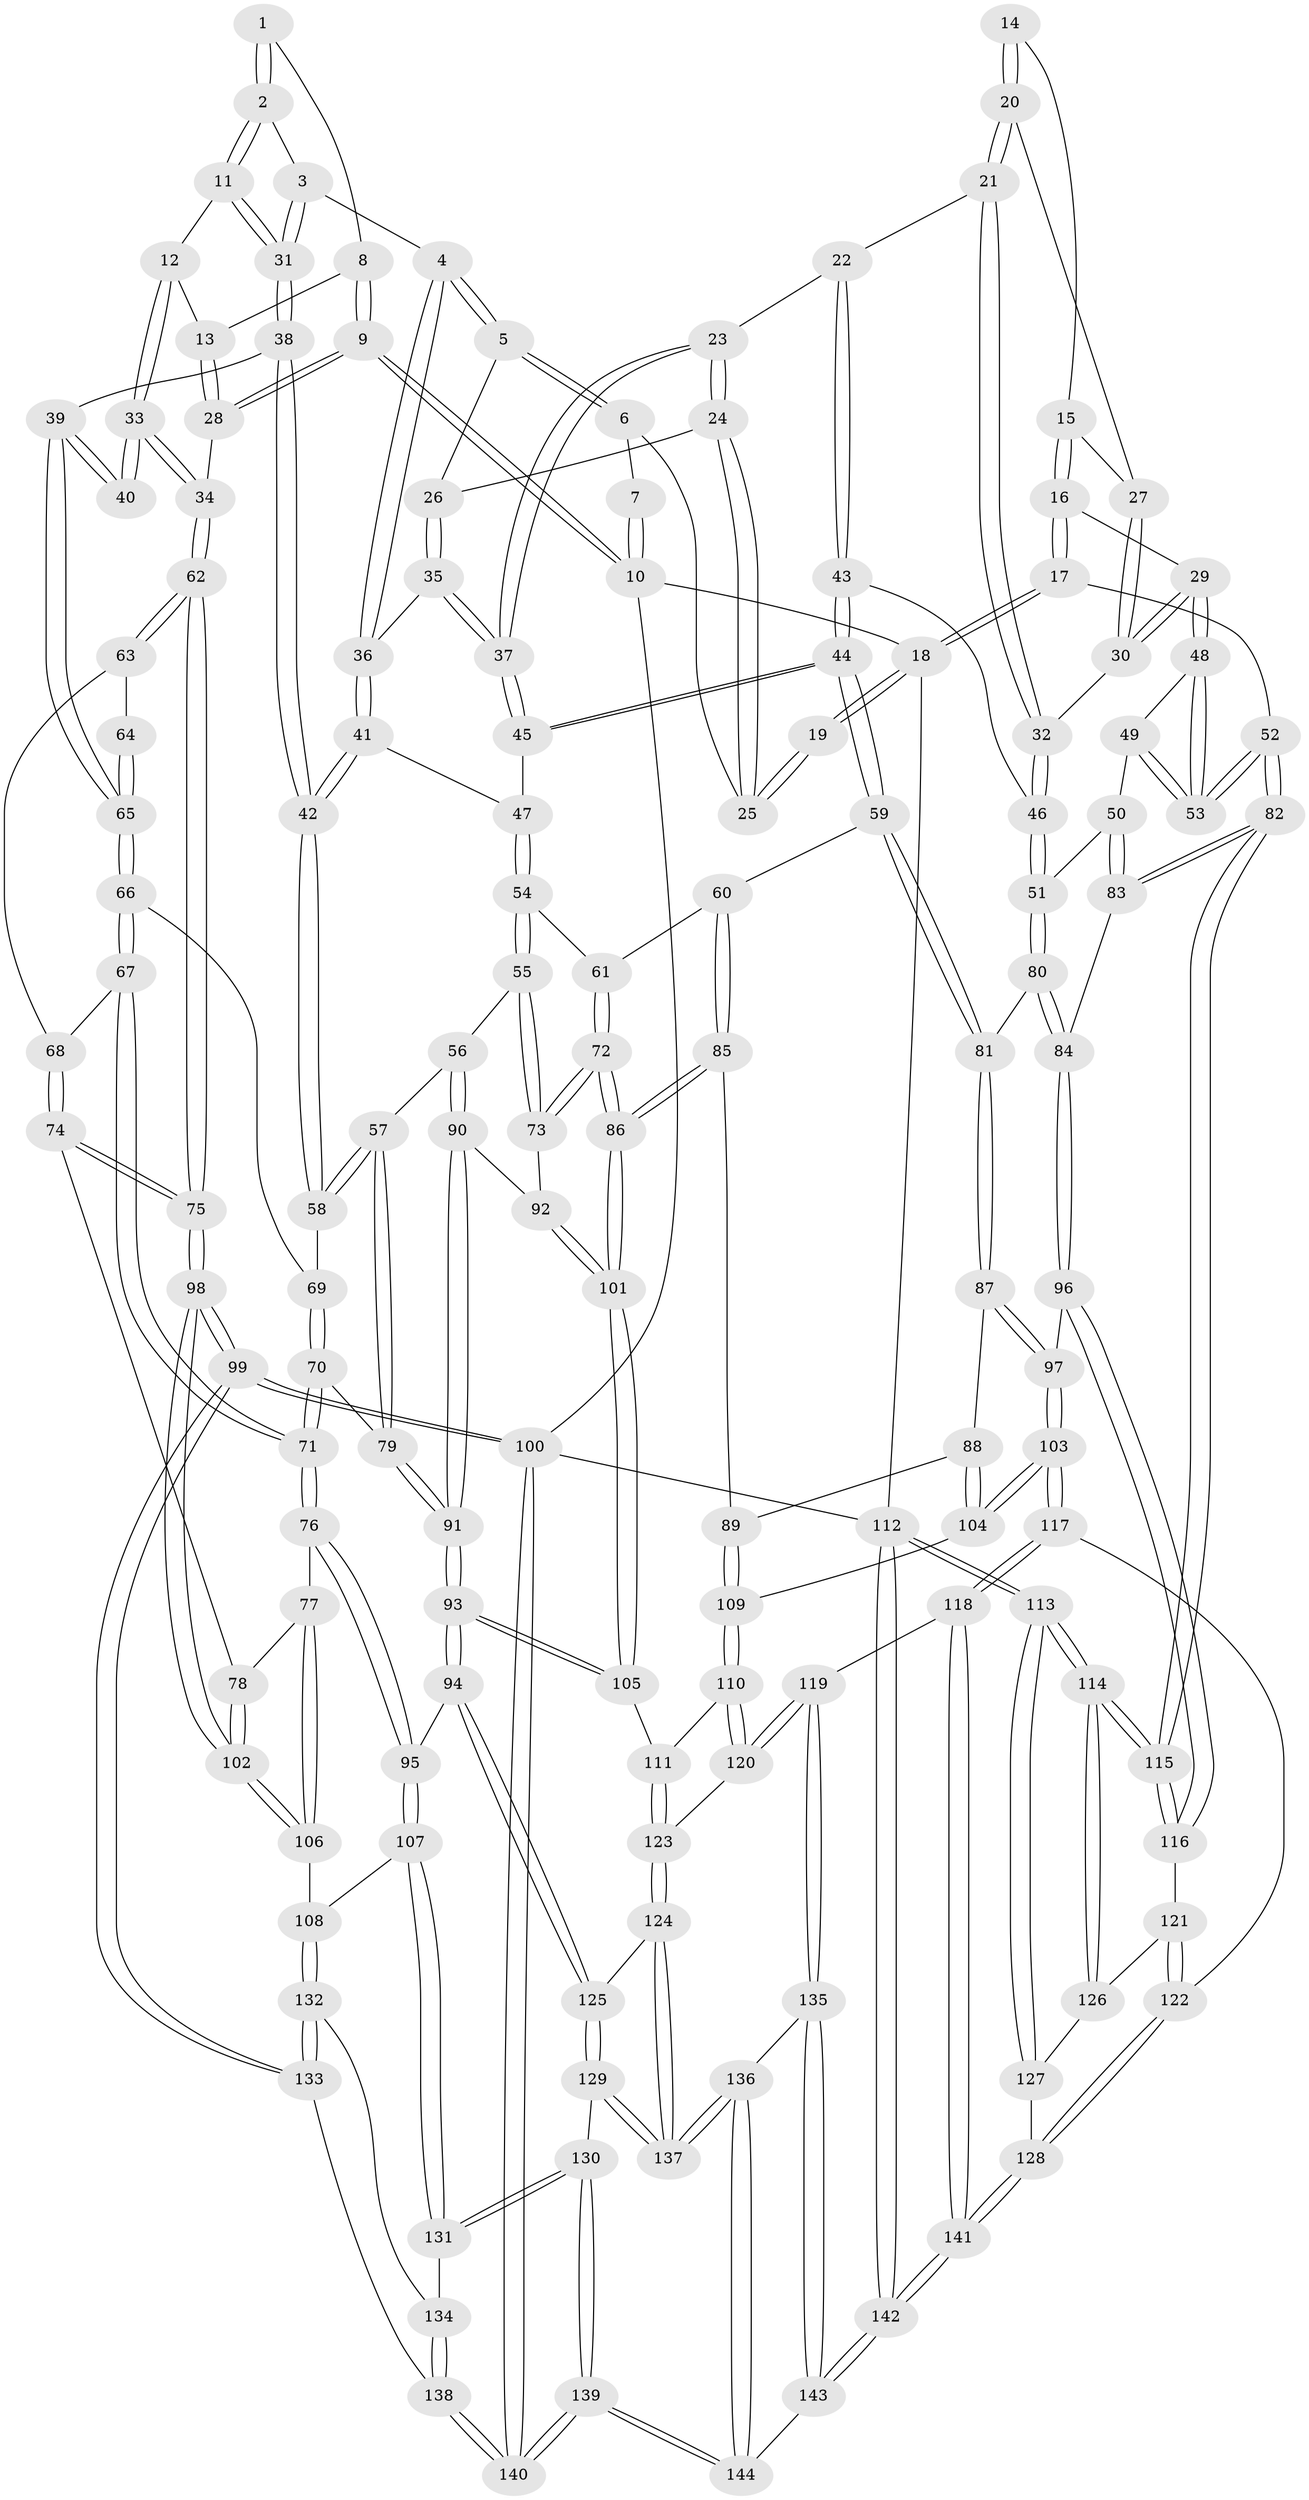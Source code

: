 // Generated by graph-tools (version 1.1) at 2025/03/03/09/25 03:03:18]
// undirected, 144 vertices, 357 edges
graph export_dot {
graph [start="1"]
  node [color=gray90,style=filled];
  1 [pos="+0.2105549021162904+0"];
  2 [pos="+0.2518883377493828+0.0278180491532046"];
  3 [pos="+0.3301840310291593+0.09487925551427207"];
  4 [pos="+0.42671240310152103+0.12441724042927607"];
  5 [pos="+0.5268683413569493+0.011692800030972738"];
  6 [pos="+0.6527940600186928+0"];
  7 [pos="+0.19652068781715595+0"];
  8 [pos="+0.08836437872674749+0.0720137239588031"];
  9 [pos="+0+0"];
  10 [pos="+0+0"];
  11 [pos="+0.15025597716022634+0.14939507177318154"];
  12 [pos="+0.12958844379907786+0.15046845486564336"];
  13 [pos="+0.11288915845946836+0.1262139791241607"];
  14 [pos="+0.8260325362979877+0"];
  15 [pos="+0.8903702759312154+0.11979100841433242"];
  16 [pos="+1+0.18239858738848078"];
  17 [pos="+1+0.07170800372467453"];
  18 [pos="+1+0"];
  19 [pos="+0.8174736173676245+0"];
  20 [pos="+0.8148433103157097+0.15276696690875458"];
  21 [pos="+0.7819952549161059+0.1764604014401023"];
  22 [pos="+0.7502146714709945+0.17985664071391433"];
  23 [pos="+0.7150488132278349+0.16920675119341272"];
  24 [pos="+0.6718742851293162+0"];
  25 [pos="+0.6531461192160448+0"];
  26 [pos="+0.5934971320327669+0.18798286898449174"];
  27 [pos="+0.8353021878607014+0.15650059685966544"];
  28 [pos="+0+0"];
  29 [pos="+0.9490577311770928+0.21449257003884897"];
  30 [pos="+0.9084058965852331+0.2123840052607603"];
  31 [pos="+0.2397256846391122+0.30432540575218375"];
  32 [pos="+0.8343758424012452+0.25360320959041327"];
  33 [pos="+0+0.2570258559949282"];
  34 [pos="+0+0.2779052726625665"];
  35 [pos="+0.5933140768208678+0.20352646414495987"];
  36 [pos="+0.42686205238553815+0.12493264037548077"];
  37 [pos="+0.6211341593663664+0.25182982654799774"];
  38 [pos="+0.24002659684553185+0.3059946380038378"];
  39 [pos="+0.21486343194641783+0.3147590373838841"];
  40 [pos="+0.15741348463290725+0.31874691199604877"];
  41 [pos="+0.4249753912412974+0.2465176157004891"];
  42 [pos="+0.30683089132086017+0.35034415867435864"];
  43 [pos="+0.7757468361393124+0.3854733630200384"];
  44 [pos="+0.7381913477715022+0.39061937144149944"];
  45 [pos="+0.6164500370146241+0.27589095425837185"];
  46 [pos="+0.7946425367606942+0.3867732162207489"];
  47 [pos="+0.5438614635732235+0.30724597948970694"];
  48 [pos="+0.9268995753231112+0.2904791406063558"];
  49 [pos="+0.8365723647495147+0.3896899882743033"];
  50 [pos="+0.8214183259117264+0.3949818628641797"];
  51 [pos="+0.8056152394907999+0.3915445049319984"];
  52 [pos="+1+0.42890149895319984"];
  53 [pos="+1+0.4037184607971727"];
  54 [pos="+0.5126583463831266+0.4078461049385379"];
  55 [pos="+0.4633287863020265+0.44622152529159237"];
  56 [pos="+0.3764054283200354+0.43174336055861234"];
  57 [pos="+0.32561689767694324+0.3999906027225982"];
  58 [pos="+0.31536626359805586+0.37797517230502886"];
  59 [pos="+0.7118724611107454+0.42326569692200333"];
  60 [pos="+0.6565266955429884+0.453079264575668"];
  61 [pos="+0.584200754520531+0.4390482035187933"];
  62 [pos="+0+0.28050289004388645"];
  63 [pos="+0.09543478350309013+0.39558694810956374"];
  64 [pos="+0.10451943298137631+0.3896205556424163"];
  65 [pos="+0.15181027084726242+0.4223633645911521"];
  66 [pos="+0.14528358191198962+0.44909744337327606"];
  67 [pos="+0.13606273881134698+0.4588854309145265"];
  68 [pos="+0.09859272106569485+0.45112853319694185"];
  69 [pos="+0.18379591785493576+0.44968468186495686"];
  70 [pos="+0.2221760822991044+0.5188115352533873"];
  71 [pos="+0.16947734337355352+0.5710530817894824"];
  72 [pos="+0.5475255491218577+0.5509047208462154"];
  73 [pos="+0.48595499250334884+0.5026779337831108"];
  74 [pos="+0+0.4950774870317585"];
  75 [pos="+0+0.4583065703676021"];
  76 [pos="+0.1677931472115545+0.5755440026190037"];
  77 [pos="+0.149102661510276+0.5790535789621272"];
  78 [pos="+0.0913676674765166+0.5651190350453"];
  79 [pos="+0.2782452255495995+0.480219028485963"];
  80 [pos="+0.7929764776041878+0.5577821769403766"];
  81 [pos="+0.7229715751299699+0.5392632802439475"];
  82 [pos="+1+0.587442442262266"];
  83 [pos="+0.9088445787415822+0.5350483249613337"];
  84 [pos="+0.8278044803498309+0.6149373485481171"];
  85 [pos="+0.5937435207503042+0.584001358958661"];
  86 [pos="+0.5788331862004102+0.5846937323194145"];
  87 [pos="+0.6939716879305272+0.6031856583608044"];
  88 [pos="+0.6585121884096252+0.5985969987524913"];
  89 [pos="+0.5968927580883677+0.5859404947424911"];
  90 [pos="+0.3750174017577351+0.5983347096159669"];
  91 [pos="+0.33550196825227885+0.6552892644433791"];
  92 [pos="+0.4407863631134797+0.5753285613615295"];
  93 [pos="+0.33229262068971516+0.6648374684896856"];
  94 [pos="+0.29448286414872704+0.6989574213145817"];
  95 [pos="+0.2771346173188806+0.7006436050208869"];
  96 [pos="+0.8166258459205723+0.6499825235822072"];
  97 [pos="+0.7558241876819316+0.6676787685116509"];
  98 [pos="+0+0.7578841726954001"];
  99 [pos="+0+0.8910817497487259"];
  100 [pos="+0+1"];
  101 [pos="+0.5188320354618806+0.646309344448789"];
  102 [pos="+0+0.7276829538877909"];
  103 [pos="+0.7365847433701987+0.7011621223531475"];
  104 [pos="+0.6540353146529646+0.6896034003531003"];
  105 [pos="+0.5014024298869281+0.6858956435793458"];
  106 [pos="+0.05530350755679151+0.7307474371264828"];
  107 [pos="+0.2749722375951479+0.702692227434855"];
  108 [pos="+0.11072058848661366+0.7567730306714721"];
  109 [pos="+0.6244075120525986+0.6909001703746847"];
  110 [pos="+0.6103068850169799+0.7159703540350421"];
  111 [pos="+0.5037228251223334+0.6920192796943913"];
  112 [pos="+1+1"];
  113 [pos="+1+1"];
  114 [pos="+1+0.7195671401134324"];
  115 [pos="+1+0.6345734382625993"];
  116 [pos="+0.8649064274354626+0.6895067939228281"];
  117 [pos="+0.7135890842301522+0.8110028933411605"];
  118 [pos="+0.6725404297684598+0.8237171938641775"];
  119 [pos="+0.6585695782388291+0.8257613466811146"];
  120 [pos="+0.6383964990510056+0.8104088744475437"];
  121 [pos="+0.8687408647683222+0.7373333192964776"];
  122 [pos="+0.7591386570702718+0.8344534779357593"];
  123 [pos="+0.5033850416586236+0.781659461984303"];
  124 [pos="+0.45122948327783097+0.8377130870965799"];
  125 [pos="+0.35899004439117815+0.7833625158049806"];
  126 [pos="+0.9028251863327903+0.7844263584595018"];
  127 [pos="+0.8853637159366118+0.8723770101583377"];
  128 [pos="+0.7795843579866469+0.8559494143247697"];
  129 [pos="+0.30150734532561446+0.909870118198899"];
  130 [pos="+0.2713996188891366+0.9265123638109303"];
  131 [pos="+0.22854794941745668+0.8604563944054473"];
  132 [pos="+0.12063118234261358+0.8110683025208938"];
  133 [pos="+0.0931237362420533+0.877628347725436"];
  134 [pos="+0.20644649325060702+0.8611283310135106"];
  135 [pos="+0.6048615588257947+0.9118688808782934"];
  136 [pos="+0.4593719797122531+0.9107063673019969"];
  137 [pos="+0.45837608561316767+0.908769654342759"];
  138 [pos="+0.12509847057176307+0.9197358806325837"];
  139 [pos="+0.20282374013597188+1"];
  140 [pos="+0.16211394432330495+1"];
  141 [pos="+0.7552783557483316+1"];
  142 [pos="+0.7542351011946729+1"];
  143 [pos="+0.7069514179123964+1"];
  144 [pos="+0.4228045349665293+1"];
  1 -- 2;
  1 -- 2;
  1 -- 8;
  2 -- 3;
  2 -- 11;
  2 -- 11;
  3 -- 4;
  3 -- 31;
  3 -- 31;
  4 -- 5;
  4 -- 5;
  4 -- 36;
  4 -- 36;
  5 -- 6;
  5 -- 6;
  5 -- 26;
  6 -- 7;
  6 -- 25;
  7 -- 10;
  7 -- 10;
  8 -- 9;
  8 -- 9;
  8 -- 13;
  9 -- 10;
  9 -- 10;
  9 -- 28;
  9 -- 28;
  10 -- 18;
  10 -- 100;
  11 -- 12;
  11 -- 31;
  11 -- 31;
  12 -- 13;
  12 -- 33;
  12 -- 33;
  13 -- 28;
  13 -- 28;
  14 -- 15;
  14 -- 20;
  14 -- 20;
  15 -- 16;
  15 -- 16;
  15 -- 27;
  16 -- 17;
  16 -- 17;
  16 -- 29;
  17 -- 18;
  17 -- 18;
  17 -- 52;
  18 -- 19;
  18 -- 19;
  18 -- 112;
  19 -- 25;
  19 -- 25;
  20 -- 21;
  20 -- 21;
  20 -- 27;
  21 -- 22;
  21 -- 32;
  21 -- 32;
  22 -- 23;
  22 -- 43;
  22 -- 43;
  23 -- 24;
  23 -- 24;
  23 -- 37;
  23 -- 37;
  24 -- 25;
  24 -- 25;
  24 -- 26;
  26 -- 35;
  26 -- 35;
  27 -- 30;
  27 -- 30;
  28 -- 34;
  29 -- 30;
  29 -- 30;
  29 -- 48;
  29 -- 48;
  30 -- 32;
  31 -- 38;
  31 -- 38;
  32 -- 46;
  32 -- 46;
  33 -- 34;
  33 -- 34;
  33 -- 40;
  33 -- 40;
  34 -- 62;
  34 -- 62;
  35 -- 36;
  35 -- 37;
  35 -- 37;
  36 -- 41;
  36 -- 41;
  37 -- 45;
  37 -- 45;
  38 -- 39;
  38 -- 42;
  38 -- 42;
  39 -- 40;
  39 -- 40;
  39 -- 65;
  39 -- 65;
  41 -- 42;
  41 -- 42;
  41 -- 47;
  42 -- 58;
  42 -- 58;
  43 -- 44;
  43 -- 44;
  43 -- 46;
  44 -- 45;
  44 -- 45;
  44 -- 59;
  44 -- 59;
  45 -- 47;
  46 -- 51;
  46 -- 51;
  47 -- 54;
  47 -- 54;
  48 -- 49;
  48 -- 53;
  48 -- 53;
  49 -- 50;
  49 -- 53;
  49 -- 53;
  50 -- 51;
  50 -- 83;
  50 -- 83;
  51 -- 80;
  51 -- 80;
  52 -- 53;
  52 -- 53;
  52 -- 82;
  52 -- 82;
  54 -- 55;
  54 -- 55;
  54 -- 61;
  55 -- 56;
  55 -- 73;
  55 -- 73;
  56 -- 57;
  56 -- 90;
  56 -- 90;
  57 -- 58;
  57 -- 58;
  57 -- 79;
  57 -- 79;
  58 -- 69;
  59 -- 60;
  59 -- 81;
  59 -- 81;
  60 -- 61;
  60 -- 85;
  60 -- 85;
  61 -- 72;
  61 -- 72;
  62 -- 63;
  62 -- 63;
  62 -- 75;
  62 -- 75;
  63 -- 64;
  63 -- 68;
  64 -- 65;
  64 -- 65;
  65 -- 66;
  65 -- 66;
  66 -- 67;
  66 -- 67;
  66 -- 69;
  67 -- 68;
  67 -- 71;
  67 -- 71;
  68 -- 74;
  68 -- 74;
  69 -- 70;
  69 -- 70;
  70 -- 71;
  70 -- 71;
  70 -- 79;
  71 -- 76;
  71 -- 76;
  72 -- 73;
  72 -- 73;
  72 -- 86;
  72 -- 86;
  73 -- 92;
  74 -- 75;
  74 -- 75;
  74 -- 78;
  75 -- 98;
  75 -- 98;
  76 -- 77;
  76 -- 95;
  76 -- 95;
  77 -- 78;
  77 -- 106;
  77 -- 106;
  78 -- 102;
  78 -- 102;
  79 -- 91;
  79 -- 91;
  80 -- 81;
  80 -- 84;
  80 -- 84;
  81 -- 87;
  81 -- 87;
  82 -- 83;
  82 -- 83;
  82 -- 115;
  82 -- 115;
  83 -- 84;
  84 -- 96;
  84 -- 96;
  85 -- 86;
  85 -- 86;
  85 -- 89;
  86 -- 101;
  86 -- 101;
  87 -- 88;
  87 -- 97;
  87 -- 97;
  88 -- 89;
  88 -- 104;
  88 -- 104;
  89 -- 109;
  89 -- 109;
  90 -- 91;
  90 -- 91;
  90 -- 92;
  91 -- 93;
  91 -- 93;
  92 -- 101;
  92 -- 101;
  93 -- 94;
  93 -- 94;
  93 -- 105;
  93 -- 105;
  94 -- 95;
  94 -- 125;
  94 -- 125;
  95 -- 107;
  95 -- 107;
  96 -- 97;
  96 -- 116;
  96 -- 116;
  97 -- 103;
  97 -- 103;
  98 -- 99;
  98 -- 99;
  98 -- 102;
  98 -- 102;
  99 -- 100;
  99 -- 100;
  99 -- 133;
  99 -- 133;
  100 -- 140;
  100 -- 140;
  100 -- 112;
  101 -- 105;
  101 -- 105;
  102 -- 106;
  102 -- 106;
  103 -- 104;
  103 -- 104;
  103 -- 117;
  103 -- 117;
  104 -- 109;
  105 -- 111;
  106 -- 108;
  107 -- 108;
  107 -- 131;
  107 -- 131;
  108 -- 132;
  108 -- 132;
  109 -- 110;
  109 -- 110;
  110 -- 111;
  110 -- 120;
  110 -- 120;
  111 -- 123;
  111 -- 123;
  112 -- 113;
  112 -- 113;
  112 -- 142;
  112 -- 142;
  113 -- 114;
  113 -- 114;
  113 -- 127;
  113 -- 127;
  114 -- 115;
  114 -- 115;
  114 -- 126;
  114 -- 126;
  115 -- 116;
  115 -- 116;
  116 -- 121;
  117 -- 118;
  117 -- 118;
  117 -- 122;
  118 -- 119;
  118 -- 141;
  118 -- 141;
  119 -- 120;
  119 -- 120;
  119 -- 135;
  119 -- 135;
  120 -- 123;
  121 -- 122;
  121 -- 122;
  121 -- 126;
  122 -- 128;
  122 -- 128;
  123 -- 124;
  123 -- 124;
  124 -- 125;
  124 -- 137;
  124 -- 137;
  125 -- 129;
  125 -- 129;
  126 -- 127;
  127 -- 128;
  128 -- 141;
  128 -- 141;
  129 -- 130;
  129 -- 137;
  129 -- 137;
  130 -- 131;
  130 -- 131;
  130 -- 139;
  130 -- 139;
  131 -- 134;
  132 -- 133;
  132 -- 133;
  132 -- 134;
  133 -- 138;
  134 -- 138;
  134 -- 138;
  135 -- 136;
  135 -- 143;
  135 -- 143;
  136 -- 137;
  136 -- 137;
  136 -- 144;
  136 -- 144;
  138 -- 140;
  138 -- 140;
  139 -- 140;
  139 -- 140;
  139 -- 144;
  139 -- 144;
  141 -- 142;
  141 -- 142;
  142 -- 143;
  142 -- 143;
  143 -- 144;
}
